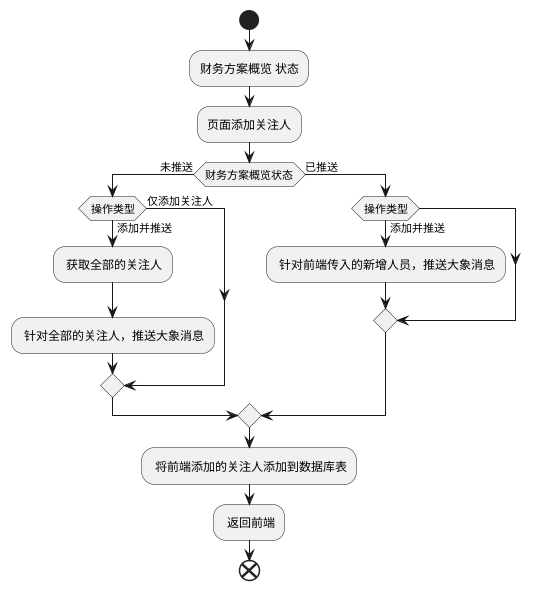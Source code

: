 @startuml

start

:财务方案概览 状态;
:页面添加关注人;
if(财务方案概览状态) then (未推送)
    if (操作类型) then (仅添加关注人)
    else (添加并推送)
        : 获取全部的关注人;
        : 针对全部的关注人，推送大象消息;
    endif
else (已推送)
    if (操作类型) then (添加并推送)
       : 针对前端传入的新增人员，推送大象消息;
    endif
endif
: 将前端添加的关注人添加到数据库表;
: 返回前端;
end


@enduml
